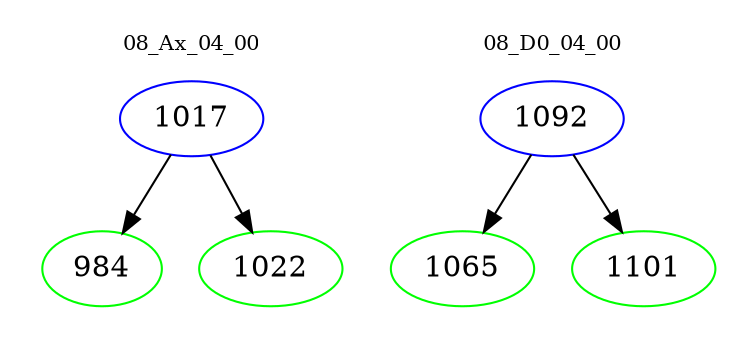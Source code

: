 digraph{
subgraph cluster_0 {
color = white
label = "08_Ax_04_00";
fontsize=10;
T0_1017 [label="1017", color="blue"]
T0_1017 -> T0_984 [color="black"]
T0_984 [label="984", color="green"]
T0_1017 -> T0_1022 [color="black"]
T0_1022 [label="1022", color="green"]
}
subgraph cluster_1 {
color = white
label = "08_D0_04_00";
fontsize=10;
T1_1092 [label="1092", color="blue"]
T1_1092 -> T1_1065 [color="black"]
T1_1065 [label="1065", color="green"]
T1_1092 -> T1_1101 [color="black"]
T1_1101 [label="1101", color="green"]
}
}
